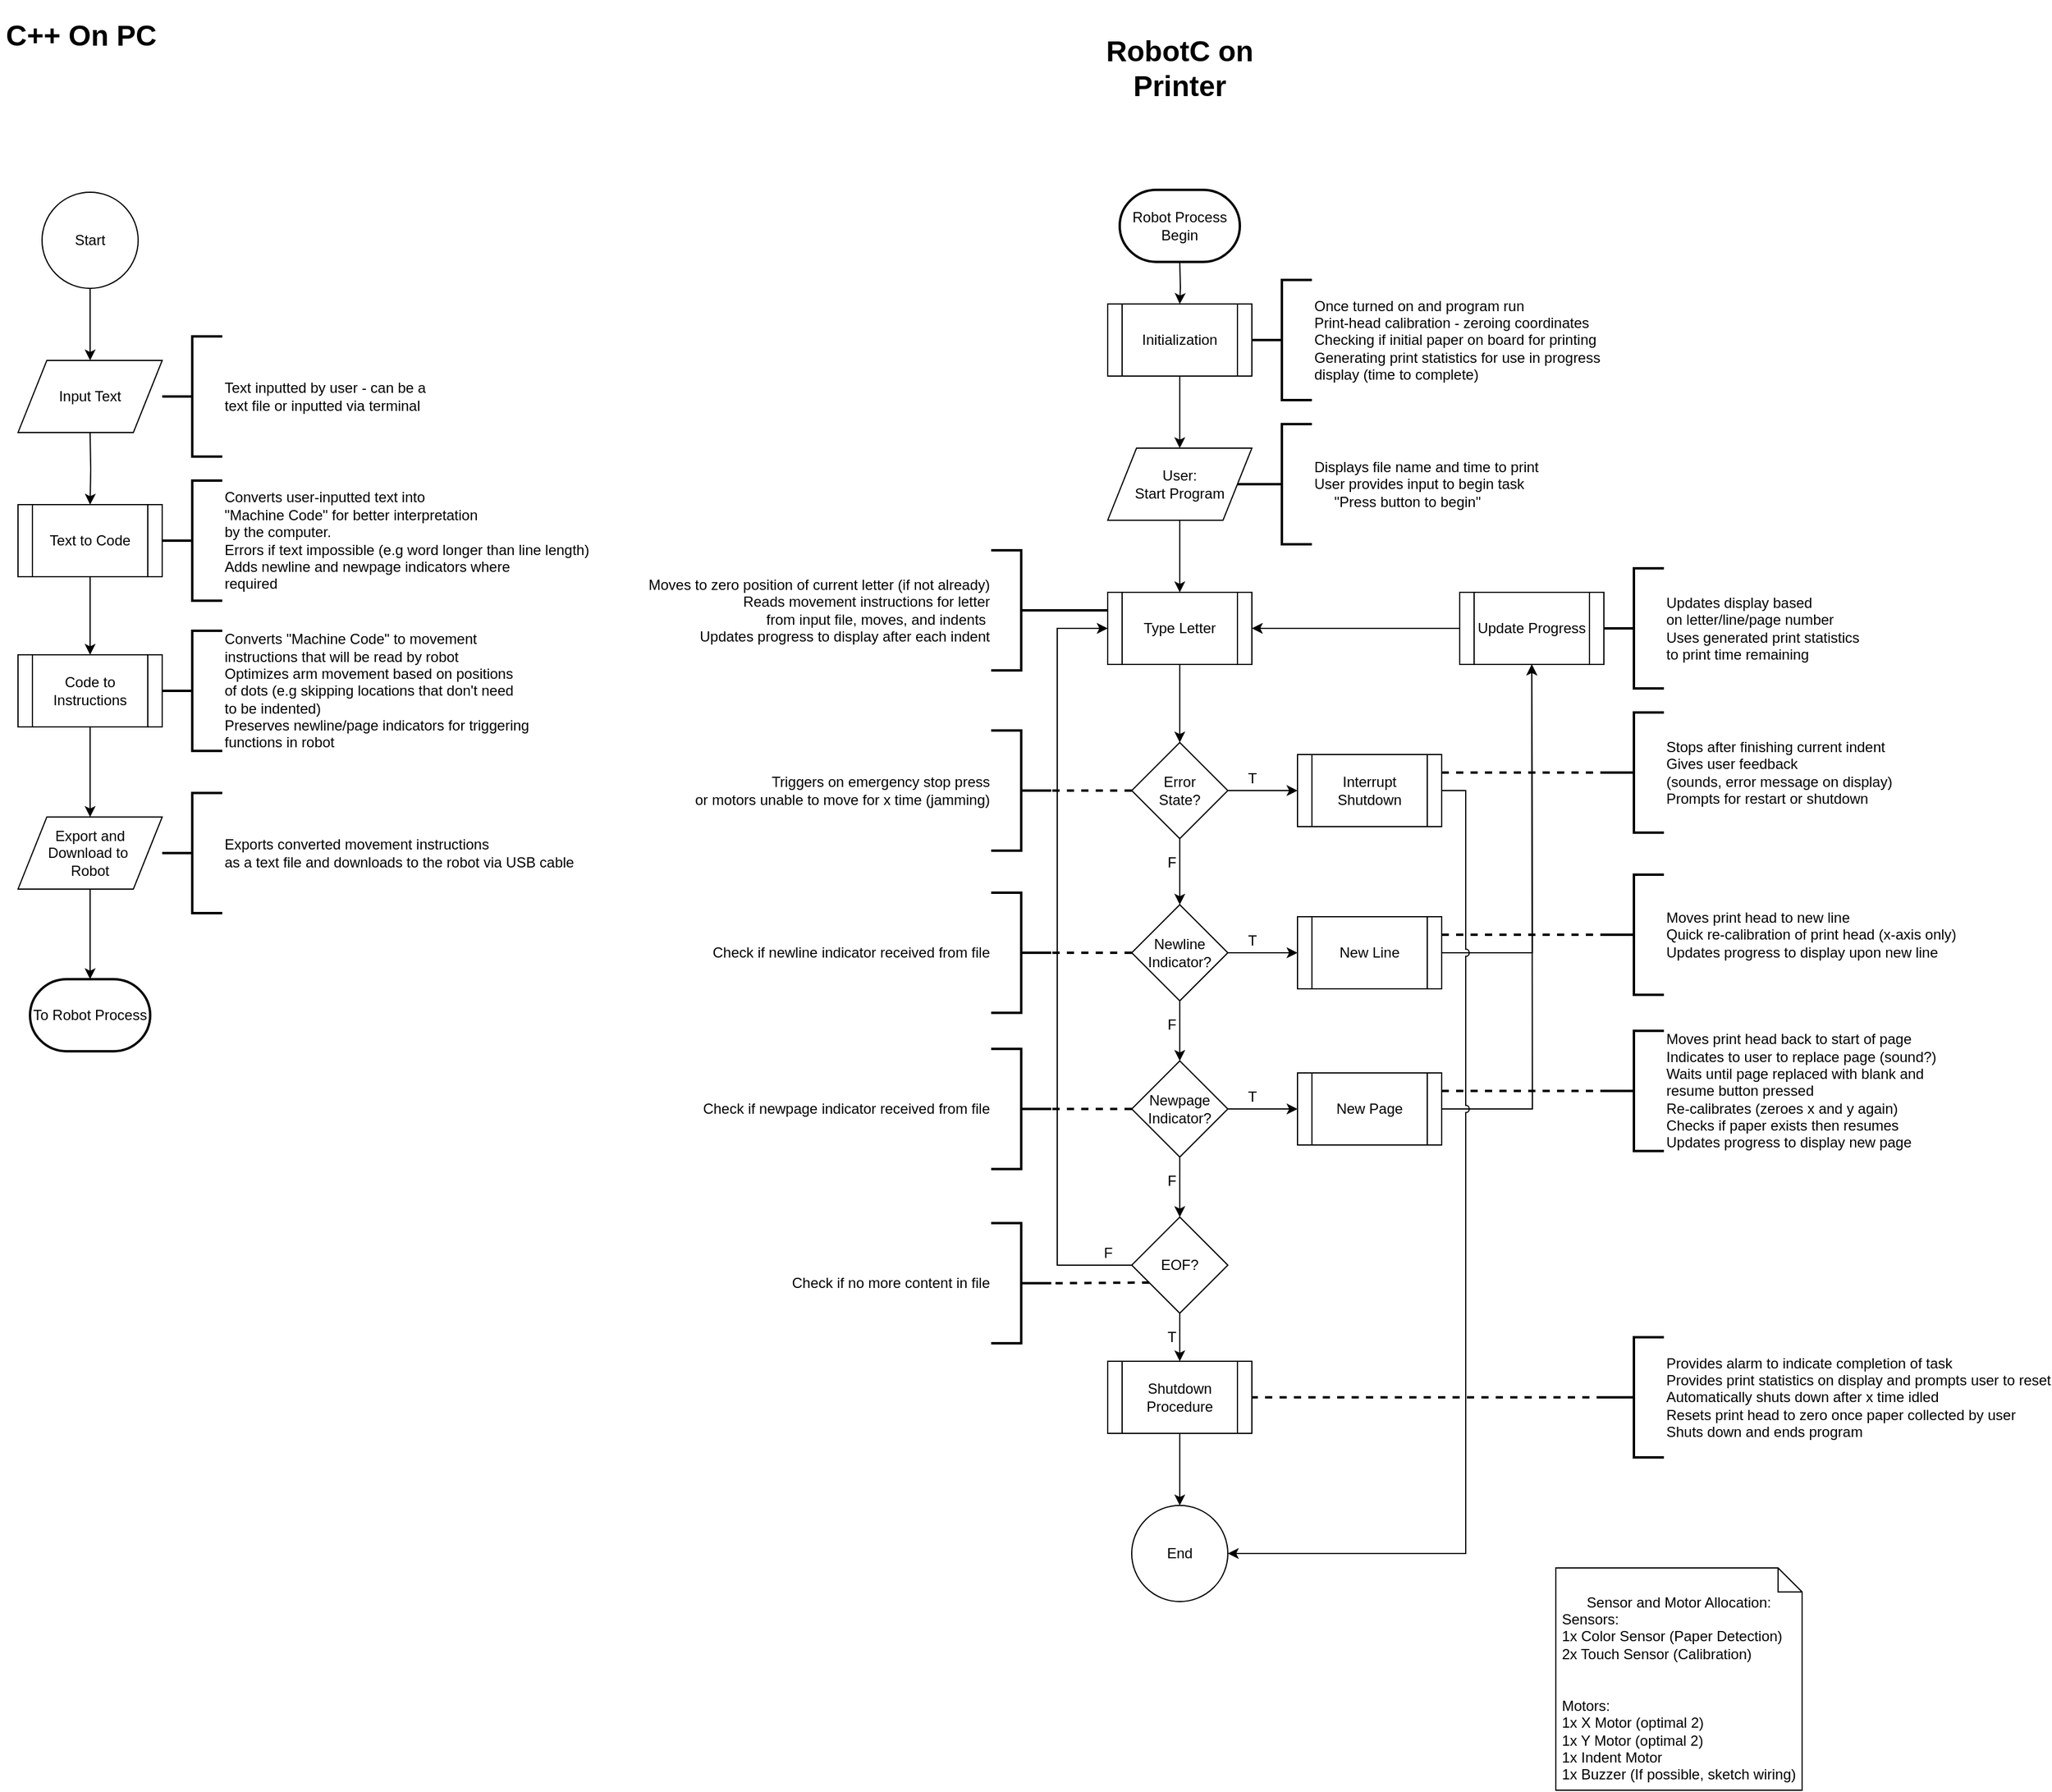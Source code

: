 <mxfile version="12.7.9" type="github">
  <diagram id="C5RBs43oDa-KdzZeNtuy" name="Page-1">
    <mxGraphModel dx="1895" dy="1595" grid="1" gridSize="5" guides="1" tooltips="1" connect="1" arrows="1" fold="1" page="1" pageScale="1" pageWidth="850" pageHeight="1100" math="0" shadow="0">
      <root>
        <mxCell id="WIyWlLk6GJQsqaUBKTNV-0" />
        <mxCell id="WIyWlLk6GJQsqaUBKTNV-1" parent="WIyWlLk6GJQsqaUBKTNV-0" />
        <mxCell id="BmHXxrfX6KbqaexEfkKZ-5" style="edgeStyle=orthogonalEdgeStyle;rounded=0;orthogonalLoop=1;jettySize=auto;html=1;entryX=0.5;entryY=0;entryDx=0;entryDy=0;" parent="WIyWlLk6GJQsqaUBKTNV-1" edge="1">
          <mxGeometry relative="1" as="geometry">
            <mxPoint x="-85" y="240" as="targetPoint" />
            <mxPoint x="-85" y="175" as="sourcePoint" />
          </mxGeometry>
        </mxCell>
        <mxCell id="BmHXxrfX6KbqaexEfkKZ-9" style="edgeStyle=orthogonalEdgeStyle;rounded=0;orthogonalLoop=1;jettySize=auto;html=1;entryX=0.5;entryY=0;entryDx=0;entryDy=0;" parent="WIyWlLk6GJQsqaUBKTNV-1" target="BmHXxrfX6KbqaexEfkKZ-7" edge="1">
          <mxGeometry relative="1" as="geometry">
            <mxPoint x="-85" y="300" as="sourcePoint" />
          </mxGeometry>
        </mxCell>
        <mxCell id="BmHXxrfX6KbqaexEfkKZ-10" style="edgeStyle=orthogonalEdgeStyle;rounded=0;orthogonalLoop=1;jettySize=auto;html=1;entryX=0.5;entryY=0;entryDx=0;entryDy=0;" parent="WIyWlLk6GJQsqaUBKTNV-1" source="BmHXxrfX6KbqaexEfkKZ-7" target="BmHXxrfX6KbqaexEfkKZ-8" edge="1">
          <mxGeometry relative="1" as="geometry" />
        </mxCell>
        <mxCell id="BmHXxrfX6KbqaexEfkKZ-7" value="Text to Code" style="shape=process;whiteSpace=wrap;html=1;backgroundOutline=1;" parent="WIyWlLk6GJQsqaUBKTNV-1" vertex="1">
          <mxGeometry x="-145" y="360" width="120" height="60" as="geometry" />
        </mxCell>
        <mxCell id="BmHXxrfX6KbqaexEfkKZ-12" style="edgeStyle=orthogonalEdgeStyle;rounded=0;orthogonalLoop=1;jettySize=auto;html=1;entryX=0.5;entryY=0;entryDx=0;entryDy=0;" parent="WIyWlLk6GJQsqaUBKTNV-1" source="BmHXxrfX6KbqaexEfkKZ-8" target="BmHXxrfX6KbqaexEfkKZ-11" edge="1">
          <mxGeometry relative="1" as="geometry" />
        </mxCell>
        <mxCell id="BmHXxrfX6KbqaexEfkKZ-8" value="Code to Instructions" style="shape=process;whiteSpace=wrap;html=1;backgroundOutline=1;" parent="WIyWlLk6GJQsqaUBKTNV-1" vertex="1">
          <mxGeometry x="-145" y="485" width="120" height="60" as="geometry" />
        </mxCell>
        <mxCell id="BmHXxrfX6KbqaexEfkKZ-111" value="" style="edgeStyle=orthogonalEdgeStyle;rounded=0;orthogonalLoop=1;jettySize=auto;html=1;" parent="WIyWlLk6GJQsqaUBKTNV-1" source="BmHXxrfX6KbqaexEfkKZ-11" edge="1">
          <mxGeometry relative="1" as="geometry">
            <mxPoint x="-85" y="755" as="targetPoint" />
          </mxGeometry>
        </mxCell>
        <mxCell id="BmHXxrfX6KbqaexEfkKZ-11" value="Export and&lt;br&gt;Download to&amp;nbsp;&lt;br&gt;Robot" style="shape=parallelogram;perimeter=parallelogramPerimeter;whiteSpace=wrap;html=1;" parent="WIyWlLk6GJQsqaUBKTNV-1" vertex="1">
          <mxGeometry x="-145" y="620" width="120" height="60" as="geometry" />
        </mxCell>
        <mxCell id="BmHXxrfX6KbqaexEfkKZ-126" value="" style="edgeStyle=orthogonalEdgeStyle;rounded=0;orthogonalLoop=1;jettySize=auto;html=1;" parent="WIyWlLk6GJQsqaUBKTNV-1" source="BmHXxrfX6KbqaexEfkKZ-16" target="BmHXxrfX6KbqaexEfkKZ-29" edge="1">
          <mxGeometry relative="1" as="geometry" />
        </mxCell>
        <mxCell id="BmHXxrfX6KbqaexEfkKZ-16" value="User: &lt;br&gt;Start Program" style="shape=parallelogram;perimeter=parallelogramPerimeter;whiteSpace=wrap;html=1;" parent="WIyWlLk6GJQsqaUBKTNV-1" vertex="1">
          <mxGeometry x="762" y="313" width="120" height="60" as="geometry" />
        </mxCell>
        <mxCell id="BmHXxrfX6KbqaexEfkKZ-125" value="" style="edgeStyle=orthogonalEdgeStyle;rounded=0;orthogonalLoop=1;jettySize=auto;html=1;" parent="WIyWlLk6GJQsqaUBKTNV-1" source="BmHXxrfX6KbqaexEfkKZ-18" target="BmHXxrfX6KbqaexEfkKZ-16" edge="1">
          <mxGeometry relative="1" as="geometry" />
        </mxCell>
        <mxCell id="BmHXxrfX6KbqaexEfkKZ-18" value="Initialization" style="shape=process;whiteSpace=wrap;html=1;backgroundOutline=1;" parent="WIyWlLk6GJQsqaUBKTNV-1" vertex="1">
          <mxGeometry x="762" y="193" width="120" height="60" as="geometry" />
        </mxCell>
        <mxCell id="yqZYjy857sCWQPr6tqmn-24" style="edgeStyle=orthogonalEdgeStyle;rounded=0;orthogonalLoop=1;jettySize=auto;html=1;exitX=0.5;exitY=1;exitDx=0;exitDy=0;entryX=0.5;entryY=0;entryDx=0;entryDy=0;" edge="1" parent="WIyWlLk6GJQsqaUBKTNV-1" source="BmHXxrfX6KbqaexEfkKZ-29" target="yqZYjy857sCWQPr6tqmn-23">
          <mxGeometry relative="1" as="geometry" />
        </mxCell>
        <mxCell id="BmHXxrfX6KbqaexEfkKZ-29" value="Type Letter" style="shape=process;whiteSpace=wrap;html=1;backgroundOutline=1;" parent="WIyWlLk6GJQsqaUBKTNV-1" vertex="1">
          <mxGeometry x="762" y="433" width="120" height="60" as="geometry" />
        </mxCell>
        <mxCell id="yqZYjy857sCWQPr6tqmn-45" style="edgeStyle=orthogonalEdgeStyle;rounded=0;orthogonalLoop=1;jettySize=auto;html=1;exitX=1;exitY=0.5;exitDx=0;exitDy=0;" edge="1" parent="WIyWlLk6GJQsqaUBKTNV-1" source="BmHXxrfX6KbqaexEfkKZ-31">
          <mxGeometry relative="1" as="geometry">
            <mxPoint x="1115" y="493" as="targetPoint" />
          </mxGeometry>
        </mxCell>
        <mxCell id="BmHXxrfX6KbqaexEfkKZ-31" value="New Line" style="shape=process;whiteSpace=wrap;html=1;backgroundOutline=1;" parent="WIyWlLk6GJQsqaUBKTNV-1" vertex="1">
          <mxGeometry x="920" y="703" width="120" height="60" as="geometry" />
        </mxCell>
        <mxCell id="yqZYjy857sCWQPr6tqmn-46" style="edgeStyle=orthogonalEdgeStyle;rounded=0;orthogonalLoop=1;jettySize=auto;html=1;exitX=1;exitY=0.5;exitDx=0;exitDy=0;" edge="1" parent="WIyWlLk6GJQsqaUBKTNV-1" source="BmHXxrfX6KbqaexEfkKZ-32">
          <mxGeometry relative="1" as="geometry">
            <mxPoint x="1115" y="493" as="targetPoint" />
          </mxGeometry>
        </mxCell>
        <mxCell id="BmHXxrfX6KbqaexEfkKZ-32" value="New Page" style="shape=process;whiteSpace=wrap;html=1;backgroundOutline=1;" parent="WIyWlLk6GJQsqaUBKTNV-1" vertex="1">
          <mxGeometry x="920" y="833" width="120" height="60" as="geometry" />
        </mxCell>
        <mxCell id="BmHXxrfX6KbqaexEfkKZ-112" value="" style="edgeStyle=orthogonalEdgeStyle;rounded=0;orthogonalLoop=1;jettySize=auto;html=1;" parent="WIyWlLk6GJQsqaUBKTNV-1" source="BmHXxrfX6KbqaexEfkKZ-33" target="BmHXxrfX6KbqaexEfkKZ-109" edge="1">
          <mxGeometry relative="1" as="geometry" />
        </mxCell>
        <mxCell id="BmHXxrfX6KbqaexEfkKZ-33" value="Shutdown Procedure" style="shape=process;whiteSpace=wrap;html=1;backgroundOutline=1;" parent="WIyWlLk6GJQsqaUBKTNV-1" vertex="1">
          <mxGeometry x="762" y="1073" width="120" height="60" as="geometry" />
        </mxCell>
        <mxCell id="BmHXxrfX6KbqaexEfkKZ-35" value="Input Text" style="shape=parallelogram;perimeter=parallelogramPerimeter;whiteSpace=wrap;html=1;" parent="WIyWlLk6GJQsqaUBKTNV-1" vertex="1">
          <mxGeometry x="-145" y="240" width="120" height="60" as="geometry" />
        </mxCell>
        <mxCell id="BmHXxrfX6KbqaexEfkKZ-36" value="Start" style="ellipse;whiteSpace=wrap;html=1;aspect=fixed;" parent="WIyWlLk6GJQsqaUBKTNV-1" vertex="1">
          <mxGeometry x="-125" y="100" width="80" height="80" as="geometry" />
        </mxCell>
        <mxCell id="BmHXxrfX6KbqaexEfkKZ-45" value="Converts &quot;Machine Code&quot; to movement&amp;nbsp;&lt;br&gt;instructions that will be read by robot&amp;nbsp;&lt;br&gt;Optimizes arm movement based on positions&lt;br&gt;of dots (e.g skipping locations that don&#39;t need&lt;br&gt;to be indented)&lt;br&gt;Preserves newline/page indicators for triggering&lt;br&gt;functions in robot" style="strokeWidth=2;html=1;shape=mxgraph.flowchart.annotation_2;align=left;labelPosition=right;pointerEvents=1;" parent="WIyWlLk6GJQsqaUBKTNV-1" vertex="1">
          <mxGeometry x="-25" y="465" width="50" height="100" as="geometry" />
        </mxCell>
        <mxCell id="BmHXxrfX6KbqaexEfkKZ-47" value="&lt;div&gt;Converts user-inputted text into&amp;nbsp;&lt;/div&gt;&lt;div&gt;&quot;Machine Code&quot; for better interpretation&lt;/div&gt;&lt;div&gt;by the computer.&lt;/div&gt;&lt;div&gt;Errors if text impossible (e.g word longer than line length)&lt;/div&gt;&lt;div&gt;Adds newline and newpage indicators where&amp;nbsp;&lt;/div&gt;&lt;div&gt;required&lt;/div&gt;" style="strokeWidth=2;html=1;shape=mxgraph.flowchart.annotation_2;align=left;labelPosition=right;pointerEvents=1;" parent="WIyWlLk6GJQsqaUBKTNV-1" vertex="1">
          <mxGeometry x="-25" y="340" width="50" height="100" as="geometry" />
        </mxCell>
        <mxCell id="BmHXxrfX6KbqaexEfkKZ-48" value="Once turned on and program run&lt;br&gt;Print-head calibration - zeroing coordinates&lt;br&gt;Checking if initial paper on board for printing&lt;br&gt;Generating print statistics for use in progress&lt;br&gt;display (time to complete)" style="strokeWidth=2;html=1;shape=mxgraph.flowchart.annotation_2;align=left;labelPosition=right;pointerEvents=1;" parent="WIyWlLk6GJQsqaUBKTNV-1" vertex="1">
          <mxGeometry x="882" y="173" width="50" height="100" as="geometry" />
        </mxCell>
        <mxCell id="BmHXxrfX6KbqaexEfkKZ-62" value="Moves print head to new line&lt;br&gt;Quick re-calibration of print head (x-axis only)&lt;br&gt;Updates progress to display upon new line" style="strokeWidth=2;html=1;shape=mxgraph.flowchart.annotation_2;align=left;labelPosition=right;pointerEvents=1;" parent="WIyWlLk6GJQsqaUBKTNV-1" vertex="1">
          <mxGeometry x="1175" y="668" width="50" height="100" as="geometry" />
        </mxCell>
        <mxCell id="BmHXxrfX6KbqaexEfkKZ-63" value="Moves print head back to start of page&lt;br&gt;Indicates to user to replace page (sound?)&lt;br&gt;Waits until page replaced with blank and&amp;nbsp;&lt;br&gt;resume button pressed&lt;br&gt;Re-calibrates (zeroes x and y again)&lt;br&gt;Checks if paper exists then resumes&lt;br&gt;Updates progress to display new page" style="strokeWidth=2;html=1;shape=mxgraph.flowchart.annotation_2;align=left;labelPosition=right;pointerEvents=1;" parent="WIyWlLk6GJQsqaUBKTNV-1" vertex="1">
          <mxGeometry x="1175" y="798" width="50" height="100" as="geometry" />
        </mxCell>
        <mxCell id="BmHXxrfX6KbqaexEfkKZ-64" value="Provides alarm to indicate completion of task&lt;br&gt;Provides print statistics on display and prompts user to reset&lt;br&gt;Automatically shuts down after x time idled&lt;br&gt;Resets print head to zero once paper collected by user&lt;br&gt;Shuts down and ends program" style="strokeWidth=2;html=1;shape=mxgraph.flowchart.annotation_2;align=left;labelPosition=right;pointerEvents=1;" parent="WIyWlLk6GJQsqaUBKTNV-1" vertex="1">
          <mxGeometry x="1175" y="1053" width="50" height="100" as="geometry" />
        </mxCell>
        <mxCell id="BmHXxrfX6KbqaexEfkKZ-65" value="Text inputted by user - can be a &lt;br&gt;text file or inputted via terminal" style="strokeWidth=2;html=1;shape=mxgraph.flowchart.annotation_2;align=left;labelPosition=right;pointerEvents=1;" parent="WIyWlLk6GJQsqaUBKTNV-1" vertex="1">
          <mxGeometry x="-25" y="220" width="50" height="100" as="geometry" />
        </mxCell>
        <mxCell id="BmHXxrfX6KbqaexEfkKZ-67" value="Exports converted movement instructions&lt;br&gt;as a text file and downloads to the robot via USB cable" style="strokeWidth=2;html=1;shape=mxgraph.flowchart.annotation_2;align=left;labelPosition=right;pointerEvents=1;" parent="WIyWlLk6GJQsqaUBKTNV-1" vertex="1">
          <mxGeometry x="-25" y="600" width="50" height="100" as="geometry" />
        </mxCell>
        <mxCell id="BmHXxrfX6KbqaexEfkKZ-68" value="Displays file name and time to print&lt;br&gt;User provides input to begin task&lt;br&gt;&amp;nbsp; &amp;nbsp; &amp;nbsp;&quot;Press button to begin&quot;" style="strokeWidth=2;html=1;shape=mxgraph.flowchart.annotation_2;align=left;labelPosition=right;pointerEvents=1;" parent="WIyWlLk6GJQsqaUBKTNV-1" vertex="1">
          <mxGeometry x="882" y="293" width="50" height="100" as="geometry" />
        </mxCell>
        <mxCell id="yqZYjy857sCWQPr6tqmn-44" style="edgeStyle=orthogonalEdgeStyle;rounded=0;orthogonalLoop=1;jettySize=auto;html=1;exitX=0;exitY=0.5;exitDx=0;exitDy=0;entryX=1;entryY=0.5;entryDx=0;entryDy=0;" edge="1" parent="WIyWlLk6GJQsqaUBKTNV-1" source="BmHXxrfX6KbqaexEfkKZ-97" target="BmHXxrfX6KbqaexEfkKZ-29">
          <mxGeometry relative="1" as="geometry" />
        </mxCell>
        <mxCell id="BmHXxrfX6KbqaexEfkKZ-97" value="Update Progress" style="shape=process;whiteSpace=wrap;html=1;backgroundOutline=1;" parent="WIyWlLk6GJQsqaUBKTNV-1" vertex="1">
          <mxGeometry x="1055" y="433" width="120" height="60" as="geometry" />
        </mxCell>
        <mxCell id="BmHXxrfX6KbqaexEfkKZ-98" value="Updates display based&lt;br&gt;on letter/line/page number&lt;br&gt;Uses generated print statistics&lt;br&gt;to print time remaining" style="strokeWidth=2;html=1;shape=mxgraph.flowchart.annotation_2;align=left;labelPosition=right;pointerEvents=1;direction=east;verticalLabelPosition=middle;verticalAlign=middle;" parent="WIyWlLk6GJQsqaUBKTNV-1" vertex="1">
          <mxGeometry x="1175" y="413" width="50" height="100" as="geometry" />
        </mxCell>
        <mxCell id="BmHXxrfX6KbqaexEfkKZ-127" value="" style="edgeStyle=orthogonalEdgeStyle;rounded=0;orthogonalLoop=1;jettySize=auto;html=1;" parent="WIyWlLk6GJQsqaUBKTNV-1" target="BmHXxrfX6KbqaexEfkKZ-18" edge="1">
          <mxGeometry relative="1" as="geometry">
            <mxPoint x="822.0" y="158" as="sourcePoint" />
          </mxGeometry>
        </mxCell>
        <mxCell id="BmHXxrfX6KbqaexEfkKZ-109" value="End" style="ellipse;whiteSpace=wrap;html=1;aspect=fixed;" parent="WIyWlLk6GJQsqaUBKTNV-1" vertex="1">
          <mxGeometry x="782" y="1193" width="80" height="80" as="geometry" />
        </mxCell>
        <mxCell id="BmHXxrfX6KbqaexEfkKZ-120" value="&lt;h1&gt;C++ On PC&lt;/h1&gt;" style="text;html=1;strokeColor=none;fillColor=none;spacing=5;spacingTop=-20;whiteSpace=wrap;overflow=hidden;rounded=0;" parent="WIyWlLk6GJQsqaUBKTNV-1" vertex="1">
          <mxGeometry x="-160" y="-50" width="140" height="55" as="geometry" />
        </mxCell>
        <mxCell id="BmHXxrfX6KbqaexEfkKZ-121" value="&lt;h1&gt;RobotC on Printer&lt;/h1&gt;" style="text;html=1;strokeColor=none;fillColor=none;spacing=5;spacingTop=-20;whiteSpace=wrap;overflow=hidden;rounded=0;align=center;" parent="WIyWlLk6GJQsqaUBKTNV-1" vertex="1">
          <mxGeometry x="752" y="-37" width="140" height="60" as="geometry" />
        </mxCell>
        <mxCell id="yqZYjy857sCWQPr6tqmn-59" style="edgeStyle=orthogonalEdgeStyle;rounded=0;orthogonalLoop=1;jettySize=auto;html=1;exitX=1;exitY=0.5;exitDx=0;exitDy=0;entryX=1;entryY=0.5;entryDx=0;entryDy=0;jumpStyle=arc;" edge="1" parent="WIyWlLk6GJQsqaUBKTNV-1" source="yqZYjy857sCWQPr6tqmn-1" target="BmHXxrfX6KbqaexEfkKZ-109">
          <mxGeometry relative="1" as="geometry" />
        </mxCell>
        <mxCell id="yqZYjy857sCWQPr6tqmn-1" value="Interrupt Shutdown" style="shape=process;whiteSpace=wrap;html=1;backgroundOutline=1;" vertex="1" parent="WIyWlLk6GJQsqaUBKTNV-1">
          <mxGeometry x="920" y="568" width="120" height="60" as="geometry" />
        </mxCell>
        <mxCell id="yqZYjy857sCWQPr6tqmn-4" value="&lt;span style=&quot;text-align: left&quot;&gt;Moves to zero position of current letter (if not already)&lt;/span&gt;&lt;br style=&quot;text-align: left&quot;&gt;&lt;span style=&quot;text-align: left&quot;&gt;Reads movement instructions for letter &lt;br&gt;from input file, moves,&amp;nbsp;&lt;/span&gt;&lt;span style=&quot;text-align: left&quot;&gt;and indents&amp;nbsp;&lt;/span&gt;&lt;br style=&quot;text-align: left&quot;&gt;&lt;span style=&quot;text-align: left&quot;&gt;Updates progress to display after each indent&lt;/span&gt;" style="strokeWidth=2;html=1;shape=mxgraph.flowchart.annotation_2;align=right;labelPosition=left;pointerEvents=1;direction=west;verticalLabelPosition=middle;verticalAlign=middle;" vertex="1" parent="WIyWlLk6GJQsqaUBKTNV-1">
          <mxGeometry x="665" y="398" width="50" height="100" as="geometry" />
        </mxCell>
        <mxCell id="yqZYjy857sCWQPr6tqmn-34" style="edgeStyle=orthogonalEdgeStyle;rounded=0;orthogonalLoop=1;jettySize=auto;html=1;exitX=0.5;exitY=1;exitDx=0;exitDy=0;entryX=0.5;entryY=0;entryDx=0;entryDy=0;" edge="1" parent="WIyWlLk6GJQsqaUBKTNV-1" source="yqZYjy857sCWQPr6tqmn-18" target="BmHXxrfX6KbqaexEfkKZ-33">
          <mxGeometry relative="1" as="geometry" />
        </mxCell>
        <mxCell id="yqZYjy857sCWQPr6tqmn-49" style="edgeStyle=orthogonalEdgeStyle;rounded=0;orthogonalLoop=1;jettySize=auto;html=1;exitX=0;exitY=0.5;exitDx=0;exitDy=0;entryX=0;entryY=0.5;entryDx=0;entryDy=0;" edge="1" parent="WIyWlLk6GJQsqaUBKTNV-1" source="yqZYjy857sCWQPr6tqmn-18" target="BmHXxrfX6KbqaexEfkKZ-29">
          <mxGeometry relative="1" as="geometry">
            <Array as="points">
              <mxPoint x="720" y="993" />
              <mxPoint x="720" y="463" />
            </Array>
          </mxGeometry>
        </mxCell>
        <mxCell id="yqZYjy857sCWQPr6tqmn-18" value="EOF?" style="rhombus;whiteSpace=wrap;html=1;" vertex="1" parent="WIyWlLk6GJQsqaUBKTNV-1">
          <mxGeometry x="782" y="953" width="80" height="80" as="geometry" />
        </mxCell>
        <mxCell id="yqZYjy857sCWQPr6tqmn-35" style="edgeStyle=orthogonalEdgeStyle;rounded=0;orthogonalLoop=1;jettySize=auto;html=1;exitX=0.5;exitY=1;exitDx=0;exitDy=0;entryX=0.5;entryY=0;entryDx=0;entryDy=0;" edge="1" parent="WIyWlLk6GJQsqaUBKTNV-1" source="yqZYjy857sCWQPr6tqmn-19" target="yqZYjy857sCWQPr6tqmn-21">
          <mxGeometry relative="1" as="geometry" />
        </mxCell>
        <mxCell id="yqZYjy857sCWQPr6tqmn-38" style="edgeStyle=orthogonalEdgeStyle;rounded=0;orthogonalLoop=1;jettySize=auto;html=1;exitX=1;exitY=0.5;exitDx=0;exitDy=0;entryX=0;entryY=0.5;entryDx=0;entryDy=0;" edge="1" parent="WIyWlLk6GJQsqaUBKTNV-1" source="yqZYjy857sCWQPr6tqmn-19" target="BmHXxrfX6KbqaexEfkKZ-31">
          <mxGeometry relative="1" as="geometry" />
        </mxCell>
        <mxCell id="yqZYjy857sCWQPr6tqmn-19" value="Newline&lt;br&gt;Indicator?" style="rhombus;whiteSpace=wrap;html=1;" vertex="1" parent="WIyWlLk6GJQsqaUBKTNV-1">
          <mxGeometry x="782" y="693" width="80" height="80" as="geometry" />
        </mxCell>
        <mxCell id="yqZYjy857sCWQPr6tqmn-36" style="edgeStyle=orthogonalEdgeStyle;rounded=0;orthogonalLoop=1;jettySize=auto;html=1;exitX=0.5;exitY=1;exitDx=0;exitDy=0;entryX=0.5;entryY=0;entryDx=0;entryDy=0;" edge="1" parent="WIyWlLk6GJQsqaUBKTNV-1" source="yqZYjy857sCWQPr6tqmn-21" target="yqZYjy857sCWQPr6tqmn-18">
          <mxGeometry relative="1" as="geometry" />
        </mxCell>
        <mxCell id="yqZYjy857sCWQPr6tqmn-39" style="edgeStyle=orthogonalEdgeStyle;rounded=0;orthogonalLoop=1;jettySize=auto;html=1;exitX=1;exitY=0.5;exitDx=0;exitDy=0;entryX=0;entryY=0.5;entryDx=0;entryDy=0;" edge="1" parent="WIyWlLk6GJQsqaUBKTNV-1" source="yqZYjy857sCWQPr6tqmn-21" target="BmHXxrfX6KbqaexEfkKZ-32">
          <mxGeometry relative="1" as="geometry" />
        </mxCell>
        <mxCell id="yqZYjy857sCWQPr6tqmn-21" value="Newpage&lt;br&gt;Indicator?" style="rhombus;whiteSpace=wrap;html=1;" vertex="1" parent="WIyWlLk6GJQsqaUBKTNV-1">
          <mxGeometry x="782" y="823" width="80" height="80" as="geometry" />
        </mxCell>
        <mxCell id="yqZYjy857sCWQPr6tqmn-31" style="edgeStyle=orthogonalEdgeStyle;rounded=0;orthogonalLoop=1;jettySize=auto;html=1;exitX=0.5;exitY=1;exitDx=0;exitDy=0;entryX=0.5;entryY=0;entryDx=0;entryDy=0;" edge="1" parent="WIyWlLk6GJQsqaUBKTNV-1" source="yqZYjy857sCWQPr6tqmn-23" target="yqZYjy857sCWQPr6tqmn-19">
          <mxGeometry relative="1" as="geometry" />
        </mxCell>
        <mxCell id="yqZYjy857sCWQPr6tqmn-33" style="edgeStyle=orthogonalEdgeStyle;rounded=0;orthogonalLoop=1;jettySize=auto;html=1;exitX=1;exitY=0.5;exitDx=0;exitDy=0;entryX=0;entryY=0.5;entryDx=0;entryDy=0;" edge="1" parent="WIyWlLk6GJQsqaUBKTNV-1" source="yqZYjy857sCWQPr6tqmn-23" target="yqZYjy857sCWQPr6tqmn-1">
          <mxGeometry relative="1" as="geometry" />
        </mxCell>
        <mxCell id="yqZYjy857sCWQPr6tqmn-23" value="Error&lt;br&gt;State?" style="rhombus;whiteSpace=wrap;html=1;" vertex="1" parent="WIyWlLk6GJQsqaUBKTNV-1">
          <mxGeometry x="782" y="558" width="80" height="80" as="geometry" />
        </mxCell>
        <mxCell id="yqZYjy857sCWQPr6tqmn-30" value="T" style="text;html=1;align=center;verticalAlign=middle;resizable=0;points=[];autosize=1;" vertex="1" parent="WIyWlLk6GJQsqaUBKTNV-1">
          <mxGeometry x="872" y="578" width="20" height="20" as="geometry" />
        </mxCell>
        <mxCell id="yqZYjy857sCWQPr6tqmn-32" value="F" style="text;html=1;align=center;verticalAlign=middle;resizable=0;points=[];autosize=1;" vertex="1" parent="WIyWlLk6GJQsqaUBKTNV-1">
          <mxGeometry x="805" y="648" width="20" height="20" as="geometry" />
        </mxCell>
        <mxCell id="yqZYjy857sCWQPr6tqmn-50" value="F" style="text;html=1;align=center;verticalAlign=middle;resizable=0;points=[];autosize=1;" vertex="1" parent="WIyWlLk6GJQsqaUBKTNV-1">
          <mxGeometry x="805" y="783" width="20" height="20" as="geometry" />
        </mxCell>
        <mxCell id="yqZYjy857sCWQPr6tqmn-51" value="F" style="text;html=1;align=center;verticalAlign=middle;resizable=0;points=[];autosize=1;" vertex="1" parent="WIyWlLk6GJQsqaUBKTNV-1">
          <mxGeometry x="805" y="913" width="20" height="20" as="geometry" />
        </mxCell>
        <mxCell id="yqZYjy857sCWQPr6tqmn-53" value="T" style="text;html=1;align=center;verticalAlign=middle;resizable=0;points=[];autosize=1;" vertex="1" parent="WIyWlLk6GJQsqaUBKTNV-1">
          <mxGeometry x="872" y="713" width="20" height="20" as="geometry" />
        </mxCell>
        <mxCell id="yqZYjy857sCWQPr6tqmn-54" value="T" style="text;html=1;align=center;verticalAlign=middle;resizable=0;points=[];autosize=1;" vertex="1" parent="WIyWlLk6GJQsqaUBKTNV-1">
          <mxGeometry x="872" y="843" width="20" height="20" as="geometry" />
        </mxCell>
        <mxCell id="yqZYjy857sCWQPr6tqmn-55" value="F" style="text;html=1;align=center;verticalAlign=middle;resizable=0;points=[];autosize=1;" vertex="1" parent="WIyWlLk6GJQsqaUBKTNV-1">
          <mxGeometry x="752" y="973" width="20" height="20" as="geometry" />
        </mxCell>
        <mxCell id="yqZYjy857sCWQPr6tqmn-56" value="T" style="text;html=1;align=center;verticalAlign=middle;resizable=0;points=[];autosize=1;" vertex="1" parent="WIyWlLk6GJQsqaUBKTNV-1">
          <mxGeometry x="805" y="1043" width="20" height="20" as="geometry" />
        </mxCell>
        <mxCell id="yqZYjy857sCWQPr6tqmn-62" value="&lt;span style=&quot;text-align: right&quot;&gt;Stops after finishing current indent&lt;/span&gt;&lt;br style=&quot;text-align: right&quot;&gt;&lt;span style=&quot;text-align: right&quot;&gt;Gives user feedback&amp;nbsp;&lt;/span&gt;&lt;br style=&quot;text-align: right&quot;&gt;&lt;span style=&quot;text-align: right&quot;&gt;(sounds, error message on display)&lt;/span&gt;&lt;br style=&quot;text-align: right&quot;&gt;&lt;span style=&quot;text-align: right&quot;&gt;Prompts for restart or shutdown&lt;/span&gt;" style="strokeWidth=2;html=1;shape=mxgraph.flowchart.annotation_2;align=left;labelPosition=right;pointerEvents=1;" vertex="1" parent="WIyWlLk6GJQsqaUBKTNV-1">
          <mxGeometry x="1175" y="533" width="50" height="100" as="geometry" />
        </mxCell>
        <mxCell id="yqZYjy857sCWQPr6tqmn-64" value="" style="endArrow=none;html=1;strokeColor=#000000;exitX=0;exitY=0.5;exitDx=0;exitDy=0;exitPerimeter=0;entryX=1;entryY=0.5;entryDx=0;entryDy=0;strokeWidth=2;dashed=1;" edge="1" parent="WIyWlLk6GJQsqaUBKTNV-1" source="BmHXxrfX6KbqaexEfkKZ-64" target="BmHXxrfX6KbqaexEfkKZ-33">
          <mxGeometry width="50" height="50" relative="1" as="geometry">
            <mxPoint x="1130" y="1083" as="sourcePoint" />
            <mxPoint x="1180" y="1033" as="targetPoint" />
          </mxGeometry>
        </mxCell>
        <mxCell id="yqZYjy857sCWQPr6tqmn-65" value="" style="endArrow=none;html=1;strokeColor=#000000;strokeWidth=2;entryX=0;entryY=0.5;entryDx=0;entryDy=0;entryPerimeter=0;exitX=1;exitY=0.25;exitDx=0;exitDy=0;dashed=1;" edge="1" parent="WIyWlLk6GJQsqaUBKTNV-1" source="BmHXxrfX6KbqaexEfkKZ-32" target="BmHXxrfX6KbqaexEfkKZ-63">
          <mxGeometry width="50" height="50" relative="1" as="geometry">
            <mxPoint x="1110" y="948" as="sourcePoint" />
            <mxPoint x="1160" y="898" as="targetPoint" />
          </mxGeometry>
        </mxCell>
        <mxCell id="yqZYjy857sCWQPr6tqmn-66" value="" style="endArrow=none;html=1;strokeColor=#000000;strokeWidth=2;entryX=0;entryY=0.5;entryDx=0;entryDy=0;entryPerimeter=0;exitX=1;exitY=0.25;exitDx=0;exitDy=0;dashed=1;" edge="1" parent="WIyWlLk6GJQsqaUBKTNV-1">
          <mxGeometry width="50" height="50" relative="1" as="geometry">
            <mxPoint x="1040" y="718" as="sourcePoint" />
            <mxPoint x="1175" y="718" as="targetPoint" />
          </mxGeometry>
        </mxCell>
        <mxCell id="yqZYjy857sCWQPr6tqmn-67" value="" style="endArrow=none;html=1;strokeColor=#000000;strokeWidth=2;entryX=0;entryY=0.5;entryDx=0;entryDy=0;entryPerimeter=0;exitX=1;exitY=0.25;exitDx=0;exitDy=0;dashed=1;" edge="1" parent="WIyWlLk6GJQsqaUBKTNV-1">
          <mxGeometry width="50" height="50" relative="1" as="geometry">
            <mxPoint x="1040" y="583" as="sourcePoint" />
            <mxPoint x="1175" y="583" as="targetPoint" />
          </mxGeometry>
        </mxCell>
        <mxCell id="yqZYjy857sCWQPr6tqmn-68" value="" style="endArrow=none;html=1;strokeColor=#000000;strokeWidth=2;" edge="1" parent="WIyWlLk6GJQsqaUBKTNV-1">
          <mxGeometry width="50" height="50" relative="1" as="geometry">
            <mxPoint x="870" y="343" as="sourcePoint" />
            <mxPoint x="885" y="343" as="targetPoint" />
          </mxGeometry>
        </mxCell>
        <mxCell id="yqZYjy857sCWQPr6tqmn-69" value="" style="endArrow=none;html=1;strokeColor=#000000;strokeWidth=2;exitX=0;exitY=0.5;exitDx=0;exitDy=0;exitPerimeter=0;entryX=0;entryY=0.25;entryDx=0;entryDy=0;" edge="1" parent="WIyWlLk6GJQsqaUBKTNV-1" source="yqZYjy857sCWQPr6tqmn-4" target="BmHXxrfX6KbqaexEfkKZ-29">
          <mxGeometry width="50" height="50" relative="1" as="geometry">
            <mxPoint x="715" y="378" as="sourcePoint" />
            <mxPoint x="762" y="447" as="targetPoint" />
          </mxGeometry>
        </mxCell>
        <mxCell id="yqZYjy857sCWQPr6tqmn-71" value="Triggers on emergency stop press&lt;br&gt;or motors unable to move for x&amp;nbsp;time (jamming)" style="strokeWidth=2;html=1;shape=mxgraph.flowchart.annotation_2;align=right;labelPosition=left;pointerEvents=1;direction=west;verticalLabelPosition=middle;verticalAlign=middle;" vertex="1" parent="WIyWlLk6GJQsqaUBKTNV-1">
          <mxGeometry x="665" y="548" width="50" height="100" as="geometry" />
        </mxCell>
        <mxCell id="yqZYjy857sCWQPr6tqmn-72" value="&lt;div style=&quot;text-align: left&quot;&gt;&lt;span&gt;Check if newline indicator received from file&lt;/span&gt;&lt;/div&gt;" style="strokeWidth=2;html=1;shape=mxgraph.flowchart.annotation_2;align=right;labelPosition=left;pointerEvents=1;direction=west;verticalLabelPosition=middle;verticalAlign=middle;" vertex="1" parent="WIyWlLk6GJQsqaUBKTNV-1">
          <mxGeometry x="665" y="683" width="50" height="100" as="geometry" />
        </mxCell>
        <mxCell id="yqZYjy857sCWQPr6tqmn-73" value="&lt;div style=&quot;text-align: left&quot;&gt;&lt;span&gt;Check if newpage indicator received from file&lt;/span&gt;&lt;/div&gt;" style="strokeWidth=2;html=1;shape=mxgraph.flowchart.annotation_2;align=right;labelPosition=left;pointerEvents=1;direction=west;verticalLabelPosition=middle;verticalAlign=middle;" vertex="1" parent="WIyWlLk6GJQsqaUBKTNV-1">
          <mxGeometry x="665" y="813" width="50" height="100" as="geometry" />
        </mxCell>
        <mxCell id="yqZYjy857sCWQPr6tqmn-74" value="&lt;div style=&quot;text-align: left&quot;&gt;Check if no more content in file&lt;/div&gt;" style="strokeWidth=2;html=1;shape=mxgraph.flowchart.annotation_2;align=right;labelPosition=left;pointerEvents=1;direction=west;verticalLabelPosition=middle;verticalAlign=middle;" vertex="1" parent="WIyWlLk6GJQsqaUBKTNV-1">
          <mxGeometry x="665" y="958" width="50" height="100" as="geometry" />
        </mxCell>
        <mxCell id="yqZYjy857sCWQPr6tqmn-75" value="" style="endArrow=none;html=1;strokeColor=#000000;strokeWidth=2;dashed=1;exitX=0.182;exitY=0.681;exitDx=0;exitDy=0;exitPerimeter=0;entryX=0;entryY=0.5;entryDx=0;entryDy=0;entryPerimeter=0;" edge="1" parent="WIyWlLk6GJQsqaUBKTNV-1" source="yqZYjy857sCWQPr6tqmn-18" target="yqZYjy857sCWQPr6tqmn-74">
          <mxGeometry width="50" height="50" relative="1" as="geometry">
            <mxPoint x="795" y="1003" as="sourcePoint" />
            <mxPoint x="730" y="1043" as="targetPoint" />
          </mxGeometry>
        </mxCell>
        <mxCell id="yqZYjy857sCWQPr6tqmn-76" value="" style="endArrow=none;html=1;strokeColor=#000000;exitX=0;exitY=0.5;exitDx=0;exitDy=0;entryX=0;entryY=0.5;entryDx=0;entryDy=0;strokeWidth=2;dashed=1;entryPerimeter=0;" edge="1" parent="WIyWlLk6GJQsqaUBKTNV-1" source="yqZYjy857sCWQPr6tqmn-21" target="yqZYjy857sCWQPr6tqmn-73">
          <mxGeometry width="50" height="50" relative="1" as="geometry">
            <mxPoint x="1068" y="938" as="sourcePoint" />
            <mxPoint x="775" y="938" as="targetPoint" />
          </mxGeometry>
        </mxCell>
        <mxCell id="yqZYjy857sCWQPr6tqmn-77" value="" style="endArrow=none;html=1;strokeColor=#000000;exitX=0;exitY=0.5;exitDx=0;exitDy=0;entryX=0;entryY=0.5;entryDx=0;entryDy=0;strokeWidth=2;dashed=1;entryPerimeter=0;" edge="1" parent="WIyWlLk6GJQsqaUBKTNV-1" source="yqZYjy857sCWQPr6tqmn-19" target="yqZYjy857sCWQPr6tqmn-72">
          <mxGeometry width="50" height="50" relative="1" as="geometry">
            <mxPoint x="787" y="868" as="sourcePoint" />
            <mxPoint x="720" y="868" as="targetPoint" />
          </mxGeometry>
        </mxCell>
        <mxCell id="yqZYjy857sCWQPr6tqmn-78" value="" style="endArrow=none;html=1;strokeColor=#000000;exitX=0;exitY=0.5;exitDx=0;exitDy=0;entryX=0;entryY=0.5;entryDx=0;entryDy=0;strokeWidth=2;dashed=1;entryPerimeter=0;" edge="1" parent="WIyWlLk6GJQsqaUBKTNV-1" source="yqZYjy857sCWQPr6tqmn-23" target="yqZYjy857sCWQPr6tqmn-71">
          <mxGeometry width="50" height="50" relative="1" as="geometry">
            <mxPoint x="792" y="873" as="sourcePoint" />
            <mxPoint x="725" y="873" as="targetPoint" />
          </mxGeometry>
        </mxCell>
        <mxCell id="yqZYjy857sCWQPr6tqmn-81" value="To Robot Process" style="strokeWidth=2;html=1;shape=mxgraph.flowchart.terminator;whiteSpace=wrap;" vertex="1" parent="WIyWlLk6GJQsqaUBKTNV-1">
          <mxGeometry x="-135" y="755" width="100" height="60" as="geometry" />
        </mxCell>
        <mxCell id="yqZYjy857sCWQPr6tqmn-82" value="Robot Process Begin" style="strokeWidth=2;html=1;shape=mxgraph.flowchart.terminator;whiteSpace=wrap;" vertex="1" parent="WIyWlLk6GJQsqaUBKTNV-1">
          <mxGeometry x="772" y="98" width="100" height="60" as="geometry" />
        </mxCell>
        <mxCell id="yqZYjy857sCWQPr6tqmn-85" value="&lt;br&gt;Sensor and Motor Allocation:&lt;br&gt;&lt;div style=&quot;text-align: left&quot;&gt;Sensors:&lt;/div&gt;&lt;div style=&quot;text-align: left&quot;&gt;1x Color Sensor (Paper Detection)&lt;/div&gt;&lt;div style=&quot;text-align: left&quot;&gt;2x Touch Sensor (Calibration)&lt;/div&gt;&lt;div style=&quot;text-align: left&quot;&gt;&lt;br&gt;&lt;/div&gt;&lt;div style=&quot;text-align: left&quot;&gt;&lt;br&gt;&lt;/div&gt;&lt;div style=&quot;text-align: left&quot;&gt;Motors:&lt;/div&gt;&lt;div style=&quot;text-align: left&quot;&gt;1x X Motor (optimal 2)&lt;/div&gt;&lt;div style=&quot;text-align: left&quot;&gt;1x Y Motor (optimal 2)&lt;/div&gt;&lt;div style=&quot;text-align: left&quot;&gt;1x Indent Motor&lt;/div&gt;&lt;div style=&quot;text-align: left&quot;&gt;1x Buzzer (If possible, sketch wiring)&lt;/div&gt;" style="shape=note;size=20;whiteSpace=wrap;html=1;labelPosition=center;verticalLabelPosition=middle;align=center;verticalAlign=middle;" vertex="1" parent="WIyWlLk6GJQsqaUBKTNV-1">
          <mxGeometry x="1135" y="1245" width="205" height="185" as="geometry" />
        </mxCell>
      </root>
    </mxGraphModel>
  </diagram>
</mxfile>
